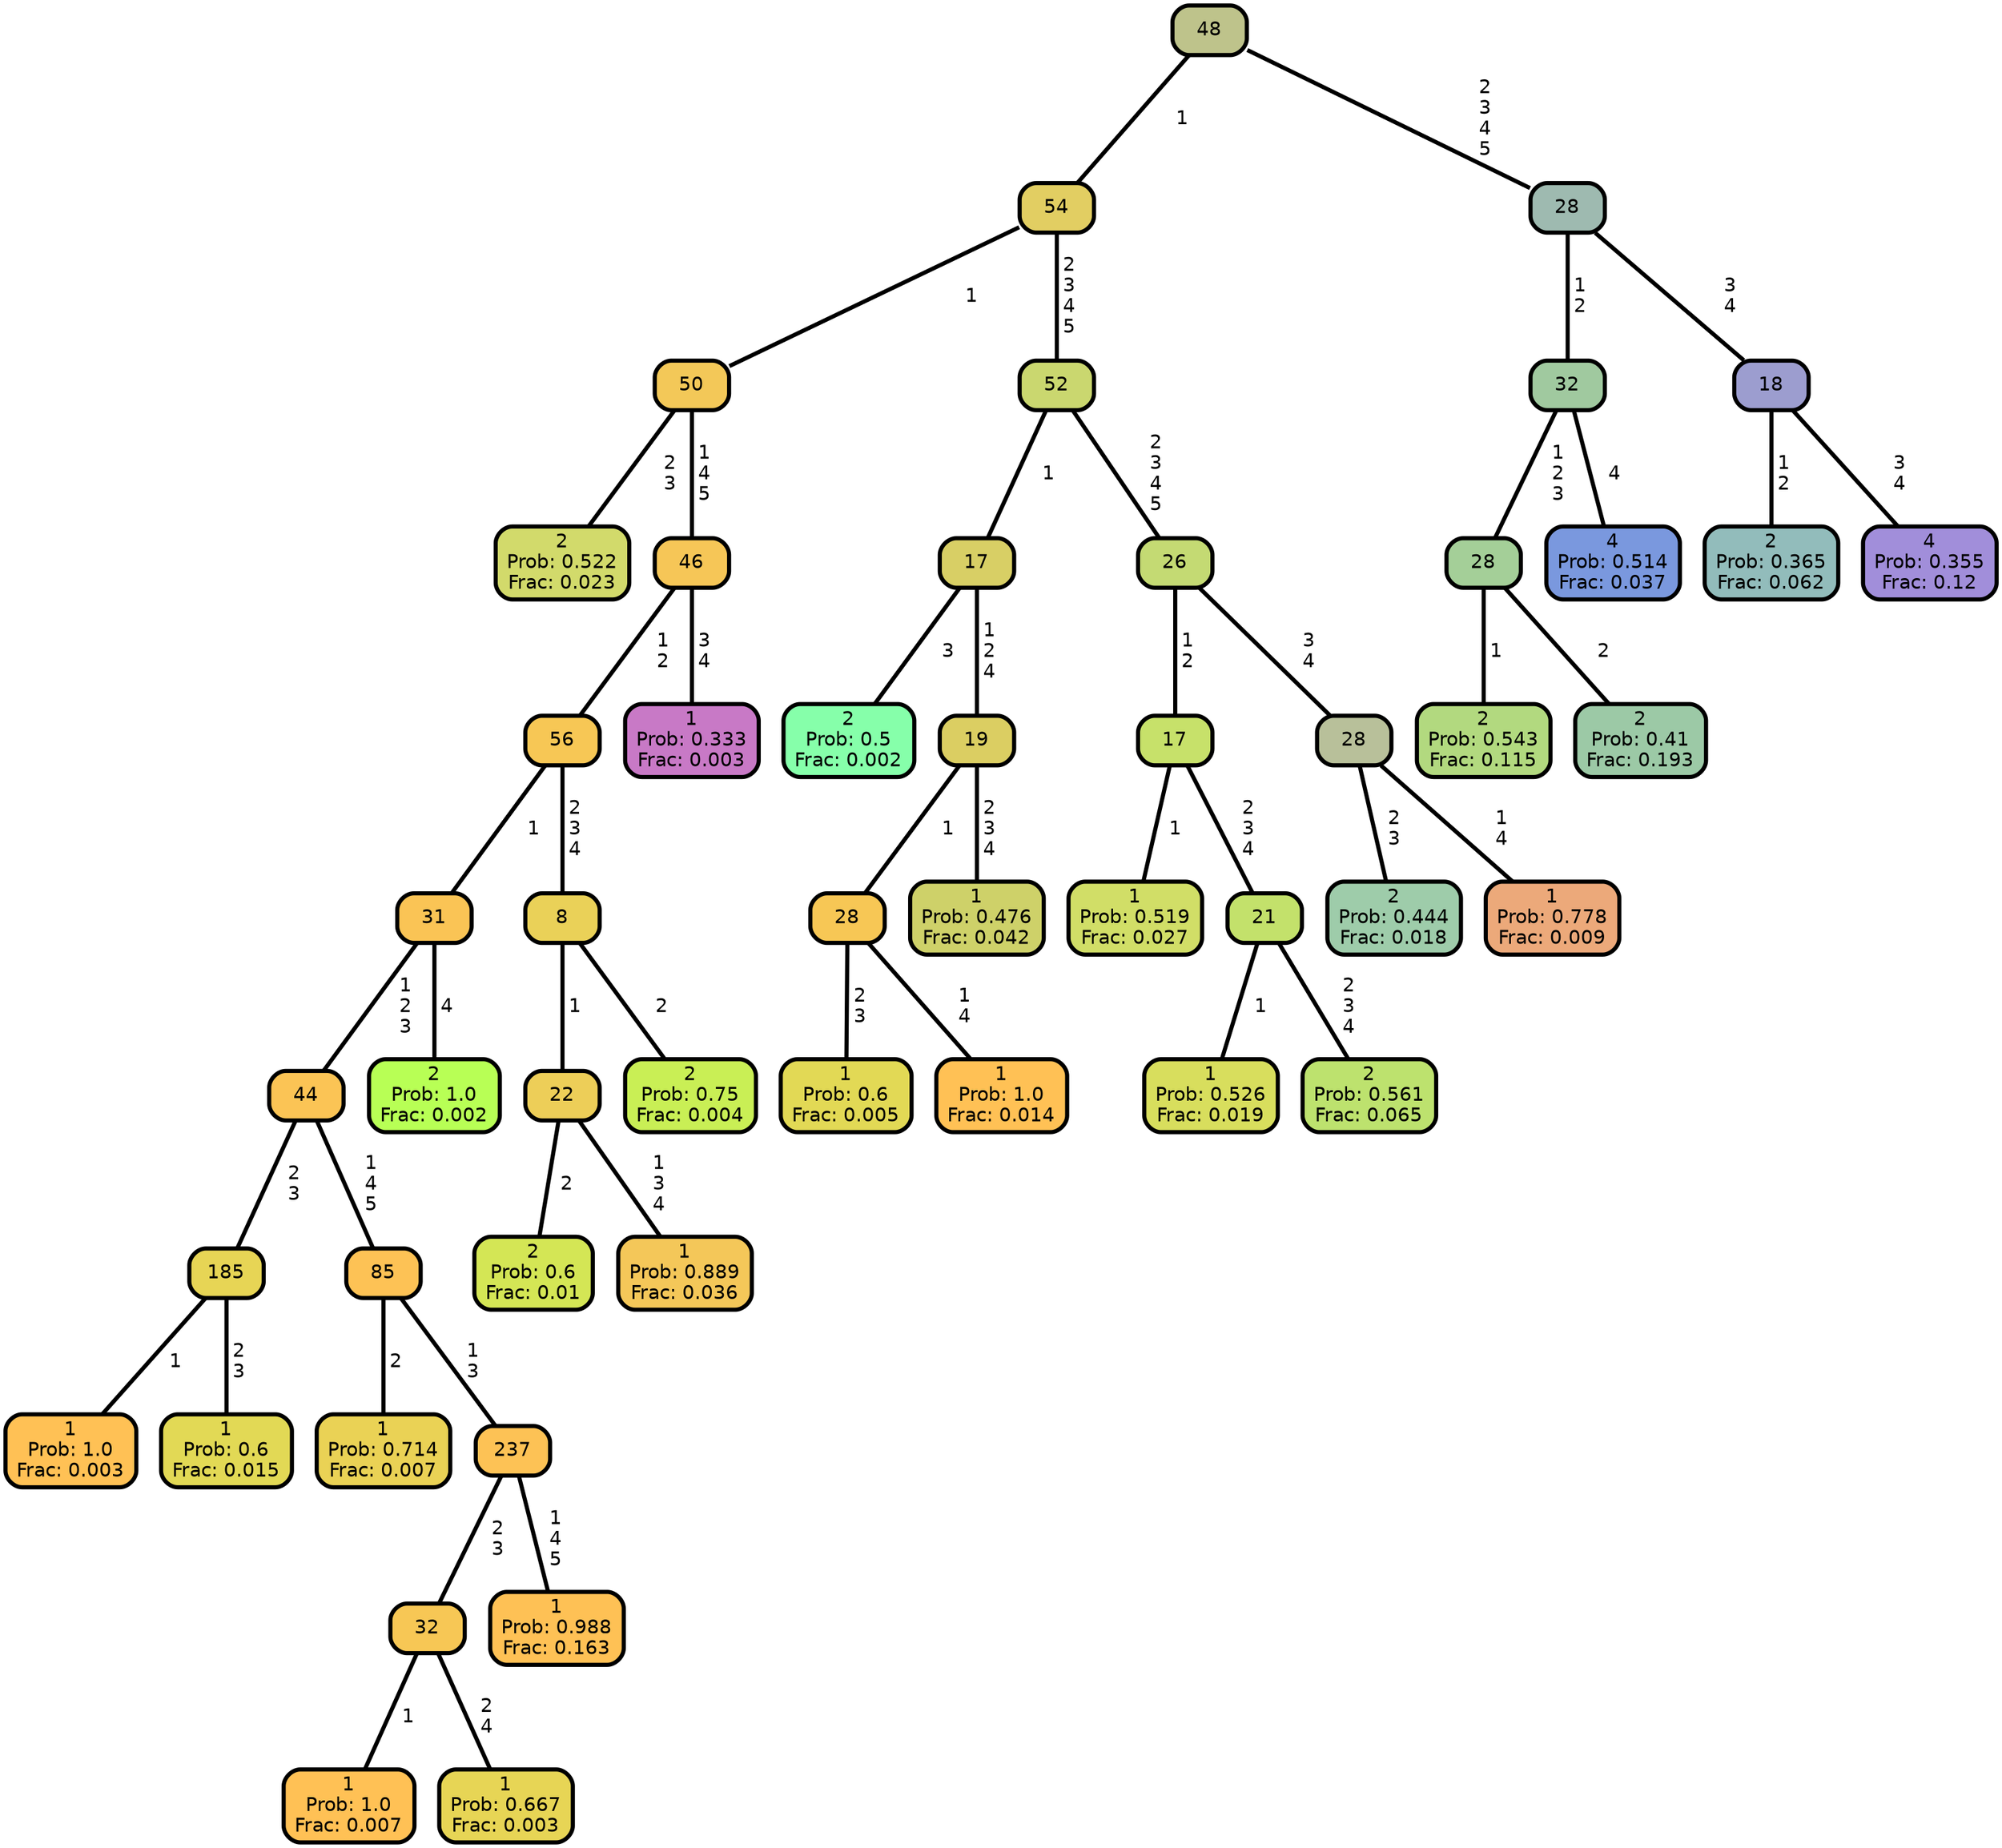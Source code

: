 graph Tree {
node [shape=box, style="filled, rounded",color="black",penwidth="3",fontcolor="black",                 fontname=helvetica] ;
graph [ranksep="0 equally", splines=straight,                 bgcolor=transparent, dpi=200] ;
edge [fontname=helvetica, color=black] ;
0 [label="2
Prob: 0.522
Frac: 0.023", fillcolor="#d2da6b"] ;
1 [label="50", fillcolor="#f3c858"] ;
2 [label="1
Prob: 1.0
Frac: 0.003", fillcolor="#ffc155"] ;
3 [label="185", fillcolor="#e7d555"] ;
4 [label="1
Prob: 0.6
Frac: 0.015", fillcolor="#e2d955"] ;
5 [label="44", fillcolor="#fbc455"] ;
6 [label="1
Prob: 0.714
Frac: 0.007", fillcolor="#ead255"] ;
7 [label="85", fillcolor="#fdc255"] ;
8 [label="1
Prob: 1.0
Frac: 0.007", fillcolor="#ffc155"] ;
9 [label="32", fillcolor="#f7c755"] ;
10 [label="1
Prob: 0.667
Frac: 0.003", fillcolor="#e7d555"] ;
11 [label="237", fillcolor="#fdc255"] ;
12 [label="1
Prob: 0.988
Frac: 0.163", fillcolor="#fec155"] ;
13 [label="31", fillcolor="#fac455"] ;
14 [label="2
Prob: 1.0
Frac: 0.002", fillcolor="#b8ff55"] ;
15 [label="56", fillcolor="#f7c755"] ;
16 [label="2
Prob: 0.6
Frac: 0.01", fillcolor="#d4e655"] ;
17 [label="22", fillcolor="#edce58"] ;
18 [label="1
Prob: 0.889
Frac: 0.036", fillcolor="#f4c759"] ;
19 [label="8", fillcolor="#ead158"] ;
20 [label="2
Prob: 0.75
Frac: 0.004", fillcolor="#c9ef55"] ;
21 [label="46", fillcolor="#f6c657"] ;
22 [label="1
Prob: 0.333
Frac: 0.003", fillcolor="#c879c6"] ;
23 [label="54", fillcolor="#e2ce62"] ;
24 [label="2
Prob: 0.5
Frac: 0.002", fillcolor="#86ffaa"] ;
25 [label="17", fillcolor="#d8cf65"] ;
26 [label="1
Prob: 0.6
Frac: 0.005", fillcolor="#e2d955"] ;
27 [label="28", fillcolor="#f7c755"] ;
28 [label="1
Prob: 1.0
Frac: 0.014", fillcolor="#ffc155"] ;
29 [label="19", fillcolor="#dbce62"] ;
30 [label="1
Prob: 0.476
Frac: 0.042", fillcolor="#ced169"] ;
31 [label="52", fillcolor="#cad76f"] ;
32 [label="1
Prob: 0.519
Frac: 0.027", fillcolor="#d1de67"] ;
33 [label="17", fillcolor="#c7e16a"] ;
34 [label="1
Prob: 0.526
Frac: 0.019", fillcolor="#d8de5d"] ;
35 [label="21", fillcolor="#c3e16b"] ;
36 [label="2
Prob: 0.561
Frac: 0.065", fillcolor="#bde26e"] ;
37 [label="26", fillcolor="#c4da73"] ;
38 [label="2
Prob: 0.444
Frac: 0.018", fillcolor="#9eccaa"] ;
39 [label="28", fillcolor="#b8c09a"] ;
40 [label="1
Prob: 0.778
Frac: 0.009", fillcolor="#eca97a"] ;
41 [label="48", fillcolor="#bec38b"] ;
42 [label="2
Prob: 0.543
Frac: 0.115", fillcolor="#b2d97f"] ;
43 [label="28", fillcolor="#a4cf98"] ;
44 [label="2
Prob: 0.41
Frac: 0.193", fillcolor="#9cc9a6"] ;
45 [label="32", fillcolor="#a0c99f"] ;
46 [label="4
Prob: 0.514
Frac: 0.037", fillcolor="#7a98de"] ;
47 [label="28", fillcolor="#9ebab0"] ;
48 [label="2
Prob: 0.365
Frac: 0.062", fillcolor="#92bcbb"] ;
49 [label="18", fillcolor="#9c9dcf"] ;
50 [label="4
Prob: 0.355
Frac: 0.12", fillcolor="#a18eda"] ;
1 -- 0 [label=" 2\n 3",penwidth=3] ;
1 -- 21 [label=" 1\n 4\n 5",penwidth=3] ;
3 -- 2 [label=" 1",penwidth=3] ;
3 -- 4 [label=" 2\n 3",penwidth=3] ;
5 -- 3 [label=" 2\n 3",penwidth=3] ;
5 -- 7 [label=" 1\n 4\n 5",penwidth=3] ;
7 -- 6 [label=" 2",penwidth=3] ;
7 -- 11 [label=" 1\n 3",penwidth=3] ;
9 -- 8 [label=" 1",penwidth=3] ;
9 -- 10 [label=" 2\n 4",penwidth=3] ;
11 -- 9 [label=" 2\n 3",penwidth=3] ;
11 -- 12 [label=" 1\n 4\n 5",penwidth=3] ;
13 -- 5 [label=" 1\n 2\n 3",penwidth=3] ;
13 -- 14 [label=" 4",penwidth=3] ;
15 -- 13 [label=" 1",penwidth=3] ;
15 -- 19 [label=" 2\n 3\n 4",penwidth=3] ;
17 -- 16 [label=" 2",penwidth=3] ;
17 -- 18 [label=" 1\n 3\n 4",penwidth=3] ;
19 -- 17 [label=" 1",penwidth=3] ;
19 -- 20 [label=" 2",penwidth=3] ;
21 -- 15 [label=" 1\n 2",penwidth=3] ;
21 -- 22 [label=" 3\n 4",penwidth=3] ;
23 -- 1 [label=" 1",penwidth=3] ;
23 -- 31 [label=" 2\n 3\n 4\n 5",penwidth=3] ;
25 -- 24 [label=" 3",penwidth=3] ;
25 -- 29 [label=" 1\n 2\n 4",penwidth=3] ;
27 -- 26 [label=" 2\n 3",penwidth=3] ;
27 -- 28 [label=" 1\n 4",penwidth=3] ;
29 -- 27 [label=" 1",penwidth=3] ;
29 -- 30 [label=" 2\n 3\n 4",penwidth=3] ;
31 -- 25 [label=" 1",penwidth=3] ;
31 -- 37 [label=" 2\n 3\n 4\n 5",penwidth=3] ;
33 -- 32 [label=" 1",penwidth=3] ;
33 -- 35 [label=" 2\n 3\n 4",penwidth=3] ;
35 -- 34 [label=" 1",penwidth=3] ;
35 -- 36 [label=" 2\n 3\n 4",penwidth=3] ;
37 -- 33 [label=" 1\n 2",penwidth=3] ;
37 -- 39 [label=" 3\n 4",penwidth=3] ;
39 -- 38 [label=" 2\n 3",penwidth=3] ;
39 -- 40 [label=" 1\n 4",penwidth=3] ;
41 -- 23 [label=" 1",penwidth=3] ;
41 -- 47 [label=" 2\n 3\n 4\n 5",penwidth=3] ;
43 -- 42 [label=" 1",penwidth=3] ;
43 -- 44 [label=" 2",penwidth=3] ;
45 -- 43 [label=" 1\n 2\n 3",penwidth=3] ;
45 -- 46 [label=" 4",penwidth=3] ;
47 -- 45 [label=" 1\n 2",penwidth=3] ;
47 -- 49 [label=" 3\n 4",penwidth=3] ;
49 -- 48 [label=" 1\n 2",penwidth=3] ;
49 -- 50 [label=" 3\n 4",penwidth=3] ;
{rank = same;}}